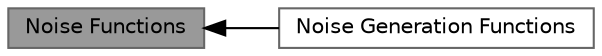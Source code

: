 digraph "Noise Functions"
{
 // INTERACTIVE_SVG=YES
 // LATEX_PDF_SIZE
  bgcolor="transparent";
  edge [fontname=Helvetica,fontsize=10,labelfontname=Helvetica,labelfontsize=10];
  node [fontname=Helvetica,fontsize=10,shape=box,height=0.2,width=0.4];
  rankdir=LR;
  Node1 [id="Node000001",label="Noise Functions",height=0.2,width=0.4,color="gray40", fillcolor="grey60", style="filled", fontcolor="black",tooltip="Functions to generate and fill arrays with noise."];
  Node2 [id="Node000002",label="Noise Generation Functions",height=0.2,width=0.4,color="grey40", fillcolor="white", style="filled",URL="$d8/df9/group___noise_generation.html",tooltip="Functions to generate noise."];
  Node1->Node2 [shape=plaintext, dir="back", style="solid"];
}
